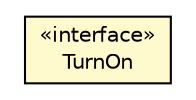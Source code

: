 #!/usr/local/bin/dot
#
# Class diagram 
# Generated by UMLGraph version R5_6-24-gf6e263 (http://www.umlgraph.org/)
#

digraph G {
	edge [fontname="Helvetica",fontsize=10,labelfontname="Helvetica",labelfontsize=10];
	node [fontname="Helvetica",fontsize=10,shape=plaintext];
	nodesep=0.25;
	ranksep=0.5;
	// org.universAAL.ontology.lighting.simple.LightingServerURIs.TurnOn
	c14475 [label=<<table title="org.universAAL.ontology.lighting.simple.LightingServerURIs.TurnOn" border="0" cellborder="1" cellspacing="0" cellpadding="2" port="p" bgcolor="lemonChiffon" href="./LightingServerURIs.TurnOn.html">
		<tr><td><table border="0" cellspacing="0" cellpadding="1">
<tr><td align="center" balign="center"> &#171;interface&#187; </td></tr>
<tr><td align="center" balign="center"> TurnOn </td></tr>
		</table></td></tr>
		</table>>, URL="./LightingServerURIs.TurnOn.html", fontname="Helvetica", fontcolor="black", fontsize=10.0];
}

